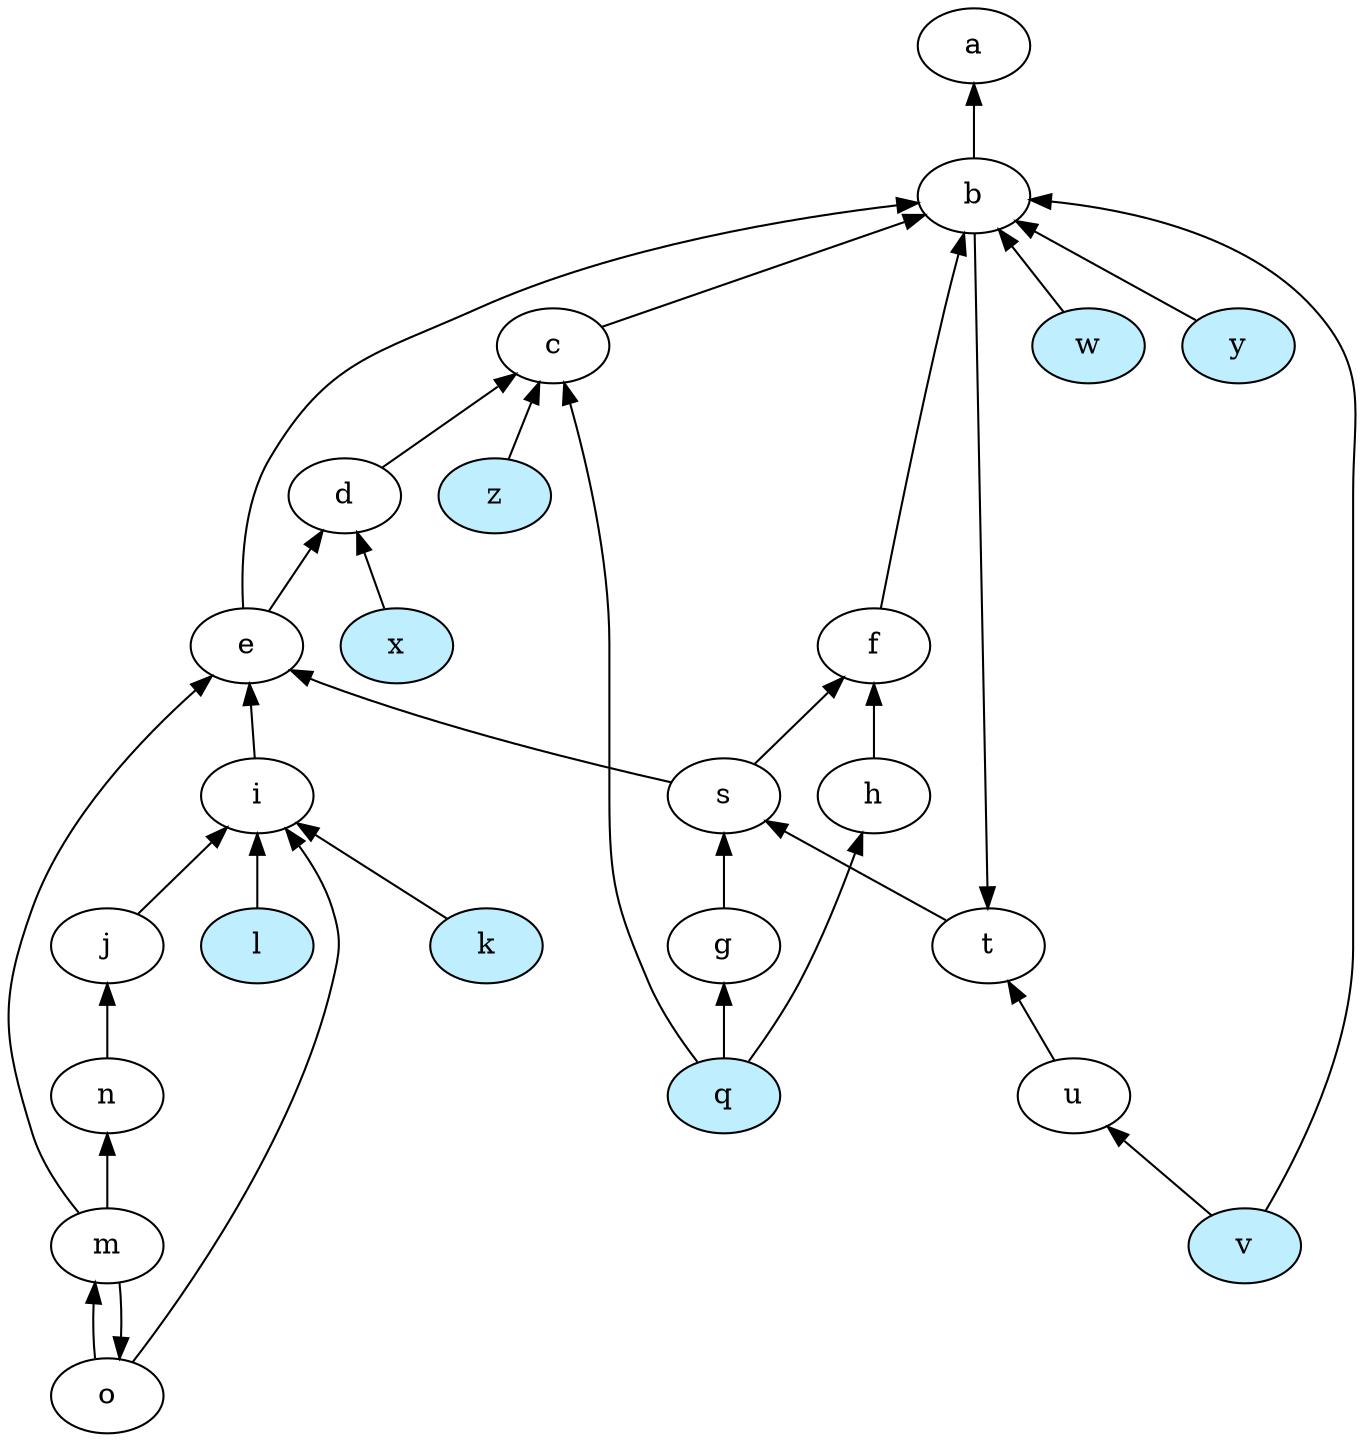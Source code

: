 strict digraph "" {
	a -> b	[dir=back];
	b -> c	[dir=back];
	b -> e	[dir=back];
	b -> f	[dir=back];
	v	[fillcolor="#bfefff",
		style=filled];
	b -> v	[dir=back];
	w	[fillcolor="#bfefff",
		style=filled];
	b -> w	[dir=back];
	y	[fillcolor="#bfefff",
		style=filled];
	b -> y	[dir=back];
	t -> b	[dir=back];
	t -> u	[dir=back];
	c -> d	[dir=back];
	q	[fillcolor="#bfefff",
		style=filled];
	c -> q	[dir=back];
	z	[fillcolor="#bfefff",
		style=filled];
	c -> z	[dir=back];
	d -> e	[dir=back];
	x	[fillcolor="#bfefff",
		style=filled];
	d -> x	[dir=back];
	e -> s	[dir=back];
	e -> i	[dir=back];
	e -> m	[dir=back];
	f -> s	[dir=back];
	f -> h	[dir=back];
	s -> t	[dir=back];
	s -> g	[dir=back];
	g -> q	[dir=back];
	h -> q	[dir=back];
	i -> j	[dir=back];
	k	[fillcolor="#bfefff",
		style=filled];
	i -> k	[dir=back];
	l	[fillcolor="#bfefff",
		style=filled];
	i -> l	[dir=back];
	i -> o	[dir=back];
	j -> n	[dir=back];
	m -> o	[dir=back];
	o -> m	[dir=back];
	n -> m	[dir=back];
	u -> v	[dir=back];
}
